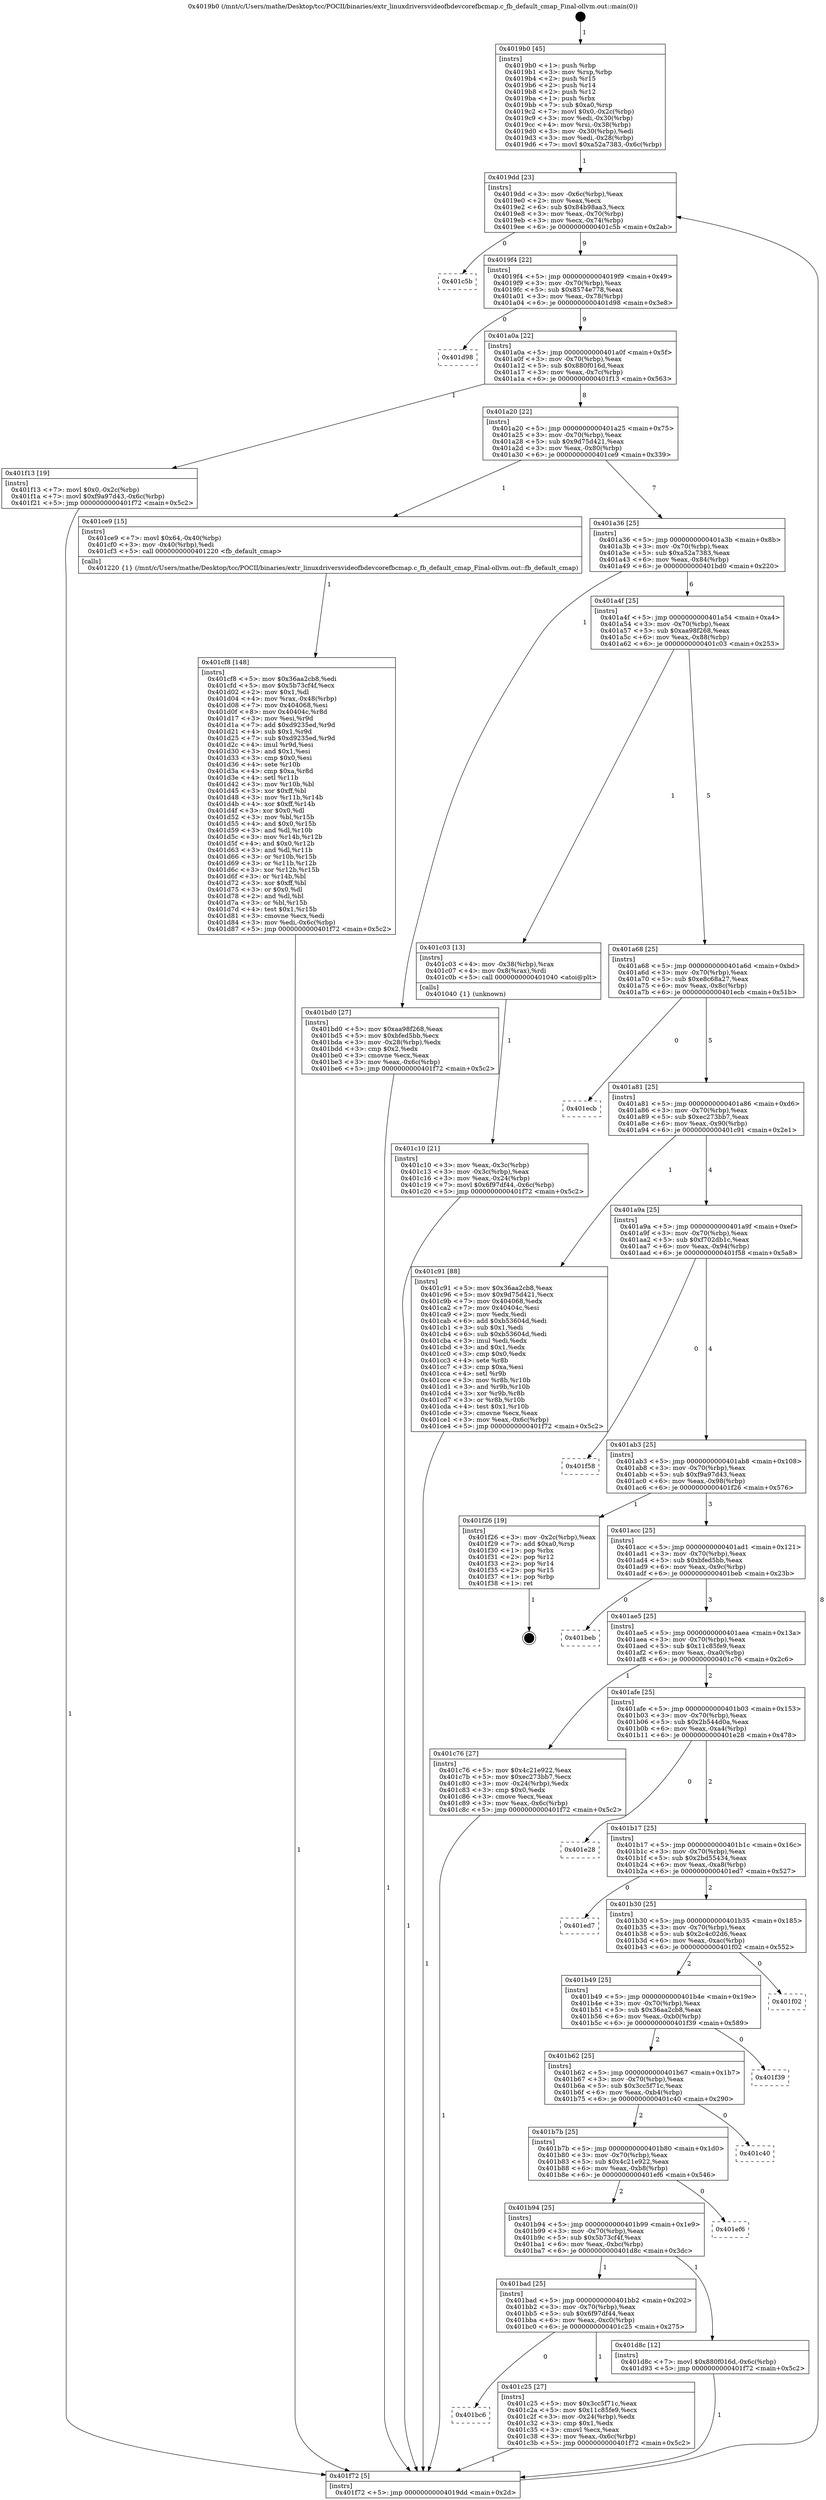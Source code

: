 digraph "0x4019b0" {
  label = "0x4019b0 (/mnt/c/Users/mathe/Desktop/tcc/POCII/binaries/extr_linuxdriversvideofbdevcorefbcmap.c_fb_default_cmap_Final-ollvm.out::main(0))"
  labelloc = "t"
  node[shape=record]

  Entry [label="",width=0.3,height=0.3,shape=circle,fillcolor=black,style=filled]
  "0x4019dd" [label="{
     0x4019dd [23]\l
     | [instrs]\l
     &nbsp;&nbsp;0x4019dd \<+3\>: mov -0x6c(%rbp),%eax\l
     &nbsp;&nbsp;0x4019e0 \<+2\>: mov %eax,%ecx\l
     &nbsp;&nbsp;0x4019e2 \<+6\>: sub $0x84b98aa3,%ecx\l
     &nbsp;&nbsp;0x4019e8 \<+3\>: mov %eax,-0x70(%rbp)\l
     &nbsp;&nbsp;0x4019eb \<+3\>: mov %ecx,-0x74(%rbp)\l
     &nbsp;&nbsp;0x4019ee \<+6\>: je 0000000000401c5b \<main+0x2ab\>\l
  }"]
  "0x401c5b" [label="{
     0x401c5b\l
  }", style=dashed]
  "0x4019f4" [label="{
     0x4019f4 [22]\l
     | [instrs]\l
     &nbsp;&nbsp;0x4019f4 \<+5\>: jmp 00000000004019f9 \<main+0x49\>\l
     &nbsp;&nbsp;0x4019f9 \<+3\>: mov -0x70(%rbp),%eax\l
     &nbsp;&nbsp;0x4019fc \<+5\>: sub $0x8574e778,%eax\l
     &nbsp;&nbsp;0x401a01 \<+3\>: mov %eax,-0x78(%rbp)\l
     &nbsp;&nbsp;0x401a04 \<+6\>: je 0000000000401d98 \<main+0x3e8\>\l
  }"]
  Exit [label="",width=0.3,height=0.3,shape=circle,fillcolor=black,style=filled,peripheries=2]
  "0x401d98" [label="{
     0x401d98\l
  }", style=dashed]
  "0x401a0a" [label="{
     0x401a0a [22]\l
     | [instrs]\l
     &nbsp;&nbsp;0x401a0a \<+5\>: jmp 0000000000401a0f \<main+0x5f\>\l
     &nbsp;&nbsp;0x401a0f \<+3\>: mov -0x70(%rbp),%eax\l
     &nbsp;&nbsp;0x401a12 \<+5\>: sub $0x880f016d,%eax\l
     &nbsp;&nbsp;0x401a17 \<+3\>: mov %eax,-0x7c(%rbp)\l
     &nbsp;&nbsp;0x401a1a \<+6\>: je 0000000000401f13 \<main+0x563\>\l
  }"]
  "0x401cf8" [label="{
     0x401cf8 [148]\l
     | [instrs]\l
     &nbsp;&nbsp;0x401cf8 \<+5\>: mov $0x36aa2cb8,%edi\l
     &nbsp;&nbsp;0x401cfd \<+5\>: mov $0x5b73cf4f,%ecx\l
     &nbsp;&nbsp;0x401d02 \<+2\>: mov $0x1,%dl\l
     &nbsp;&nbsp;0x401d04 \<+4\>: mov %rax,-0x48(%rbp)\l
     &nbsp;&nbsp;0x401d08 \<+7\>: mov 0x404068,%esi\l
     &nbsp;&nbsp;0x401d0f \<+8\>: mov 0x40404c,%r8d\l
     &nbsp;&nbsp;0x401d17 \<+3\>: mov %esi,%r9d\l
     &nbsp;&nbsp;0x401d1a \<+7\>: add $0xd9235ed,%r9d\l
     &nbsp;&nbsp;0x401d21 \<+4\>: sub $0x1,%r9d\l
     &nbsp;&nbsp;0x401d25 \<+7\>: sub $0xd9235ed,%r9d\l
     &nbsp;&nbsp;0x401d2c \<+4\>: imul %r9d,%esi\l
     &nbsp;&nbsp;0x401d30 \<+3\>: and $0x1,%esi\l
     &nbsp;&nbsp;0x401d33 \<+3\>: cmp $0x0,%esi\l
     &nbsp;&nbsp;0x401d36 \<+4\>: sete %r10b\l
     &nbsp;&nbsp;0x401d3a \<+4\>: cmp $0xa,%r8d\l
     &nbsp;&nbsp;0x401d3e \<+4\>: setl %r11b\l
     &nbsp;&nbsp;0x401d42 \<+3\>: mov %r10b,%bl\l
     &nbsp;&nbsp;0x401d45 \<+3\>: xor $0xff,%bl\l
     &nbsp;&nbsp;0x401d48 \<+3\>: mov %r11b,%r14b\l
     &nbsp;&nbsp;0x401d4b \<+4\>: xor $0xff,%r14b\l
     &nbsp;&nbsp;0x401d4f \<+3\>: xor $0x0,%dl\l
     &nbsp;&nbsp;0x401d52 \<+3\>: mov %bl,%r15b\l
     &nbsp;&nbsp;0x401d55 \<+4\>: and $0x0,%r15b\l
     &nbsp;&nbsp;0x401d59 \<+3\>: and %dl,%r10b\l
     &nbsp;&nbsp;0x401d5c \<+3\>: mov %r14b,%r12b\l
     &nbsp;&nbsp;0x401d5f \<+4\>: and $0x0,%r12b\l
     &nbsp;&nbsp;0x401d63 \<+3\>: and %dl,%r11b\l
     &nbsp;&nbsp;0x401d66 \<+3\>: or %r10b,%r15b\l
     &nbsp;&nbsp;0x401d69 \<+3\>: or %r11b,%r12b\l
     &nbsp;&nbsp;0x401d6c \<+3\>: xor %r12b,%r15b\l
     &nbsp;&nbsp;0x401d6f \<+3\>: or %r14b,%bl\l
     &nbsp;&nbsp;0x401d72 \<+3\>: xor $0xff,%bl\l
     &nbsp;&nbsp;0x401d75 \<+3\>: or $0x0,%dl\l
     &nbsp;&nbsp;0x401d78 \<+2\>: and %dl,%bl\l
     &nbsp;&nbsp;0x401d7a \<+3\>: or %bl,%r15b\l
     &nbsp;&nbsp;0x401d7d \<+4\>: test $0x1,%r15b\l
     &nbsp;&nbsp;0x401d81 \<+3\>: cmovne %ecx,%edi\l
     &nbsp;&nbsp;0x401d84 \<+3\>: mov %edi,-0x6c(%rbp)\l
     &nbsp;&nbsp;0x401d87 \<+5\>: jmp 0000000000401f72 \<main+0x5c2\>\l
  }"]
  "0x401f13" [label="{
     0x401f13 [19]\l
     | [instrs]\l
     &nbsp;&nbsp;0x401f13 \<+7\>: movl $0x0,-0x2c(%rbp)\l
     &nbsp;&nbsp;0x401f1a \<+7\>: movl $0xf9a97d43,-0x6c(%rbp)\l
     &nbsp;&nbsp;0x401f21 \<+5\>: jmp 0000000000401f72 \<main+0x5c2\>\l
  }"]
  "0x401a20" [label="{
     0x401a20 [22]\l
     | [instrs]\l
     &nbsp;&nbsp;0x401a20 \<+5\>: jmp 0000000000401a25 \<main+0x75\>\l
     &nbsp;&nbsp;0x401a25 \<+3\>: mov -0x70(%rbp),%eax\l
     &nbsp;&nbsp;0x401a28 \<+5\>: sub $0x9d75d421,%eax\l
     &nbsp;&nbsp;0x401a2d \<+3\>: mov %eax,-0x80(%rbp)\l
     &nbsp;&nbsp;0x401a30 \<+6\>: je 0000000000401ce9 \<main+0x339\>\l
  }"]
  "0x401bc6" [label="{
     0x401bc6\l
  }", style=dashed]
  "0x401ce9" [label="{
     0x401ce9 [15]\l
     | [instrs]\l
     &nbsp;&nbsp;0x401ce9 \<+7\>: movl $0x64,-0x40(%rbp)\l
     &nbsp;&nbsp;0x401cf0 \<+3\>: mov -0x40(%rbp),%edi\l
     &nbsp;&nbsp;0x401cf3 \<+5\>: call 0000000000401220 \<fb_default_cmap\>\l
     | [calls]\l
     &nbsp;&nbsp;0x401220 \{1\} (/mnt/c/Users/mathe/Desktop/tcc/POCII/binaries/extr_linuxdriversvideofbdevcorefbcmap.c_fb_default_cmap_Final-ollvm.out::fb_default_cmap)\l
  }"]
  "0x401a36" [label="{
     0x401a36 [25]\l
     | [instrs]\l
     &nbsp;&nbsp;0x401a36 \<+5\>: jmp 0000000000401a3b \<main+0x8b\>\l
     &nbsp;&nbsp;0x401a3b \<+3\>: mov -0x70(%rbp),%eax\l
     &nbsp;&nbsp;0x401a3e \<+5\>: sub $0xa52a7383,%eax\l
     &nbsp;&nbsp;0x401a43 \<+6\>: mov %eax,-0x84(%rbp)\l
     &nbsp;&nbsp;0x401a49 \<+6\>: je 0000000000401bd0 \<main+0x220\>\l
  }"]
  "0x401c25" [label="{
     0x401c25 [27]\l
     | [instrs]\l
     &nbsp;&nbsp;0x401c25 \<+5\>: mov $0x3cc5f71c,%eax\l
     &nbsp;&nbsp;0x401c2a \<+5\>: mov $0x11c85fe9,%ecx\l
     &nbsp;&nbsp;0x401c2f \<+3\>: mov -0x24(%rbp),%edx\l
     &nbsp;&nbsp;0x401c32 \<+3\>: cmp $0x1,%edx\l
     &nbsp;&nbsp;0x401c35 \<+3\>: cmovl %ecx,%eax\l
     &nbsp;&nbsp;0x401c38 \<+3\>: mov %eax,-0x6c(%rbp)\l
     &nbsp;&nbsp;0x401c3b \<+5\>: jmp 0000000000401f72 \<main+0x5c2\>\l
  }"]
  "0x401bd0" [label="{
     0x401bd0 [27]\l
     | [instrs]\l
     &nbsp;&nbsp;0x401bd0 \<+5\>: mov $0xaa98f268,%eax\l
     &nbsp;&nbsp;0x401bd5 \<+5\>: mov $0xbfed5bb,%ecx\l
     &nbsp;&nbsp;0x401bda \<+3\>: mov -0x28(%rbp),%edx\l
     &nbsp;&nbsp;0x401bdd \<+3\>: cmp $0x2,%edx\l
     &nbsp;&nbsp;0x401be0 \<+3\>: cmovne %ecx,%eax\l
     &nbsp;&nbsp;0x401be3 \<+3\>: mov %eax,-0x6c(%rbp)\l
     &nbsp;&nbsp;0x401be6 \<+5\>: jmp 0000000000401f72 \<main+0x5c2\>\l
  }"]
  "0x401a4f" [label="{
     0x401a4f [25]\l
     | [instrs]\l
     &nbsp;&nbsp;0x401a4f \<+5\>: jmp 0000000000401a54 \<main+0xa4\>\l
     &nbsp;&nbsp;0x401a54 \<+3\>: mov -0x70(%rbp),%eax\l
     &nbsp;&nbsp;0x401a57 \<+5\>: sub $0xaa98f268,%eax\l
     &nbsp;&nbsp;0x401a5c \<+6\>: mov %eax,-0x88(%rbp)\l
     &nbsp;&nbsp;0x401a62 \<+6\>: je 0000000000401c03 \<main+0x253\>\l
  }"]
  "0x401f72" [label="{
     0x401f72 [5]\l
     | [instrs]\l
     &nbsp;&nbsp;0x401f72 \<+5\>: jmp 00000000004019dd \<main+0x2d\>\l
  }"]
  "0x4019b0" [label="{
     0x4019b0 [45]\l
     | [instrs]\l
     &nbsp;&nbsp;0x4019b0 \<+1\>: push %rbp\l
     &nbsp;&nbsp;0x4019b1 \<+3\>: mov %rsp,%rbp\l
     &nbsp;&nbsp;0x4019b4 \<+2\>: push %r15\l
     &nbsp;&nbsp;0x4019b6 \<+2\>: push %r14\l
     &nbsp;&nbsp;0x4019b8 \<+2\>: push %r12\l
     &nbsp;&nbsp;0x4019ba \<+1\>: push %rbx\l
     &nbsp;&nbsp;0x4019bb \<+7\>: sub $0xa0,%rsp\l
     &nbsp;&nbsp;0x4019c2 \<+7\>: movl $0x0,-0x2c(%rbp)\l
     &nbsp;&nbsp;0x4019c9 \<+3\>: mov %edi,-0x30(%rbp)\l
     &nbsp;&nbsp;0x4019cc \<+4\>: mov %rsi,-0x38(%rbp)\l
     &nbsp;&nbsp;0x4019d0 \<+3\>: mov -0x30(%rbp),%edi\l
     &nbsp;&nbsp;0x4019d3 \<+3\>: mov %edi,-0x28(%rbp)\l
     &nbsp;&nbsp;0x4019d6 \<+7\>: movl $0xa52a7383,-0x6c(%rbp)\l
  }"]
  "0x401bad" [label="{
     0x401bad [25]\l
     | [instrs]\l
     &nbsp;&nbsp;0x401bad \<+5\>: jmp 0000000000401bb2 \<main+0x202\>\l
     &nbsp;&nbsp;0x401bb2 \<+3\>: mov -0x70(%rbp),%eax\l
     &nbsp;&nbsp;0x401bb5 \<+5\>: sub $0x6f97df44,%eax\l
     &nbsp;&nbsp;0x401bba \<+6\>: mov %eax,-0xc0(%rbp)\l
     &nbsp;&nbsp;0x401bc0 \<+6\>: je 0000000000401c25 \<main+0x275\>\l
  }"]
  "0x401c03" [label="{
     0x401c03 [13]\l
     | [instrs]\l
     &nbsp;&nbsp;0x401c03 \<+4\>: mov -0x38(%rbp),%rax\l
     &nbsp;&nbsp;0x401c07 \<+4\>: mov 0x8(%rax),%rdi\l
     &nbsp;&nbsp;0x401c0b \<+5\>: call 0000000000401040 \<atoi@plt\>\l
     | [calls]\l
     &nbsp;&nbsp;0x401040 \{1\} (unknown)\l
  }"]
  "0x401a68" [label="{
     0x401a68 [25]\l
     | [instrs]\l
     &nbsp;&nbsp;0x401a68 \<+5\>: jmp 0000000000401a6d \<main+0xbd\>\l
     &nbsp;&nbsp;0x401a6d \<+3\>: mov -0x70(%rbp),%eax\l
     &nbsp;&nbsp;0x401a70 \<+5\>: sub $0xe8c68a27,%eax\l
     &nbsp;&nbsp;0x401a75 \<+6\>: mov %eax,-0x8c(%rbp)\l
     &nbsp;&nbsp;0x401a7b \<+6\>: je 0000000000401ecb \<main+0x51b\>\l
  }"]
  "0x401c10" [label="{
     0x401c10 [21]\l
     | [instrs]\l
     &nbsp;&nbsp;0x401c10 \<+3\>: mov %eax,-0x3c(%rbp)\l
     &nbsp;&nbsp;0x401c13 \<+3\>: mov -0x3c(%rbp),%eax\l
     &nbsp;&nbsp;0x401c16 \<+3\>: mov %eax,-0x24(%rbp)\l
     &nbsp;&nbsp;0x401c19 \<+7\>: movl $0x6f97df44,-0x6c(%rbp)\l
     &nbsp;&nbsp;0x401c20 \<+5\>: jmp 0000000000401f72 \<main+0x5c2\>\l
  }"]
  "0x401d8c" [label="{
     0x401d8c [12]\l
     | [instrs]\l
     &nbsp;&nbsp;0x401d8c \<+7\>: movl $0x880f016d,-0x6c(%rbp)\l
     &nbsp;&nbsp;0x401d93 \<+5\>: jmp 0000000000401f72 \<main+0x5c2\>\l
  }"]
  "0x401ecb" [label="{
     0x401ecb\l
  }", style=dashed]
  "0x401a81" [label="{
     0x401a81 [25]\l
     | [instrs]\l
     &nbsp;&nbsp;0x401a81 \<+5\>: jmp 0000000000401a86 \<main+0xd6\>\l
     &nbsp;&nbsp;0x401a86 \<+3\>: mov -0x70(%rbp),%eax\l
     &nbsp;&nbsp;0x401a89 \<+5\>: sub $0xec273bb7,%eax\l
     &nbsp;&nbsp;0x401a8e \<+6\>: mov %eax,-0x90(%rbp)\l
     &nbsp;&nbsp;0x401a94 \<+6\>: je 0000000000401c91 \<main+0x2e1\>\l
  }"]
  "0x401b94" [label="{
     0x401b94 [25]\l
     | [instrs]\l
     &nbsp;&nbsp;0x401b94 \<+5\>: jmp 0000000000401b99 \<main+0x1e9\>\l
     &nbsp;&nbsp;0x401b99 \<+3\>: mov -0x70(%rbp),%eax\l
     &nbsp;&nbsp;0x401b9c \<+5\>: sub $0x5b73cf4f,%eax\l
     &nbsp;&nbsp;0x401ba1 \<+6\>: mov %eax,-0xbc(%rbp)\l
     &nbsp;&nbsp;0x401ba7 \<+6\>: je 0000000000401d8c \<main+0x3dc\>\l
  }"]
  "0x401c91" [label="{
     0x401c91 [88]\l
     | [instrs]\l
     &nbsp;&nbsp;0x401c91 \<+5\>: mov $0x36aa2cb8,%eax\l
     &nbsp;&nbsp;0x401c96 \<+5\>: mov $0x9d75d421,%ecx\l
     &nbsp;&nbsp;0x401c9b \<+7\>: mov 0x404068,%edx\l
     &nbsp;&nbsp;0x401ca2 \<+7\>: mov 0x40404c,%esi\l
     &nbsp;&nbsp;0x401ca9 \<+2\>: mov %edx,%edi\l
     &nbsp;&nbsp;0x401cab \<+6\>: add $0xb53604d,%edi\l
     &nbsp;&nbsp;0x401cb1 \<+3\>: sub $0x1,%edi\l
     &nbsp;&nbsp;0x401cb4 \<+6\>: sub $0xb53604d,%edi\l
     &nbsp;&nbsp;0x401cba \<+3\>: imul %edi,%edx\l
     &nbsp;&nbsp;0x401cbd \<+3\>: and $0x1,%edx\l
     &nbsp;&nbsp;0x401cc0 \<+3\>: cmp $0x0,%edx\l
     &nbsp;&nbsp;0x401cc3 \<+4\>: sete %r8b\l
     &nbsp;&nbsp;0x401cc7 \<+3\>: cmp $0xa,%esi\l
     &nbsp;&nbsp;0x401cca \<+4\>: setl %r9b\l
     &nbsp;&nbsp;0x401cce \<+3\>: mov %r8b,%r10b\l
     &nbsp;&nbsp;0x401cd1 \<+3\>: and %r9b,%r10b\l
     &nbsp;&nbsp;0x401cd4 \<+3\>: xor %r9b,%r8b\l
     &nbsp;&nbsp;0x401cd7 \<+3\>: or %r8b,%r10b\l
     &nbsp;&nbsp;0x401cda \<+4\>: test $0x1,%r10b\l
     &nbsp;&nbsp;0x401cde \<+3\>: cmovne %ecx,%eax\l
     &nbsp;&nbsp;0x401ce1 \<+3\>: mov %eax,-0x6c(%rbp)\l
     &nbsp;&nbsp;0x401ce4 \<+5\>: jmp 0000000000401f72 \<main+0x5c2\>\l
  }"]
  "0x401a9a" [label="{
     0x401a9a [25]\l
     | [instrs]\l
     &nbsp;&nbsp;0x401a9a \<+5\>: jmp 0000000000401a9f \<main+0xef\>\l
     &nbsp;&nbsp;0x401a9f \<+3\>: mov -0x70(%rbp),%eax\l
     &nbsp;&nbsp;0x401aa2 \<+5\>: sub $0xf702db1c,%eax\l
     &nbsp;&nbsp;0x401aa7 \<+6\>: mov %eax,-0x94(%rbp)\l
     &nbsp;&nbsp;0x401aad \<+6\>: je 0000000000401f58 \<main+0x5a8\>\l
  }"]
  "0x401ef6" [label="{
     0x401ef6\l
  }", style=dashed]
  "0x401f58" [label="{
     0x401f58\l
  }", style=dashed]
  "0x401ab3" [label="{
     0x401ab3 [25]\l
     | [instrs]\l
     &nbsp;&nbsp;0x401ab3 \<+5\>: jmp 0000000000401ab8 \<main+0x108\>\l
     &nbsp;&nbsp;0x401ab8 \<+3\>: mov -0x70(%rbp),%eax\l
     &nbsp;&nbsp;0x401abb \<+5\>: sub $0xf9a97d43,%eax\l
     &nbsp;&nbsp;0x401ac0 \<+6\>: mov %eax,-0x98(%rbp)\l
     &nbsp;&nbsp;0x401ac6 \<+6\>: je 0000000000401f26 \<main+0x576\>\l
  }"]
  "0x401b7b" [label="{
     0x401b7b [25]\l
     | [instrs]\l
     &nbsp;&nbsp;0x401b7b \<+5\>: jmp 0000000000401b80 \<main+0x1d0\>\l
     &nbsp;&nbsp;0x401b80 \<+3\>: mov -0x70(%rbp),%eax\l
     &nbsp;&nbsp;0x401b83 \<+5\>: sub $0x4c21e922,%eax\l
     &nbsp;&nbsp;0x401b88 \<+6\>: mov %eax,-0xb8(%rbp)\l
     &nbsp;&nbsp;0x401b8e \<+6\>: je 0000000000401ef6 \<main+0x546\>\l
  }"]
  "0x401f26" [label="{
     0x401f26 [19]\l
     | [instrs]\l
     &nbsp;&nbsp;0x401f26 \<+3\>: mov -0x2c(%rbp),%eax\l
     &nbsp;&nbsp;0x401f29 \<+7\>: add $0xa0,%rsp\l
     &nbsp;&nbsp;0x401f30 \<+1\>: pop %rbx\l
     &nbsp;&nbsp;0x401f31 \<+2\>: pop %r12\l
     &nbsp;&nbsp;0x401f33 \<+2\>: pop %r14\l
     &nbsp;&nbsp;0x401f35 \<+2\>: pop %r15\l
     &nbsp;&nbsp;0x401f37 \<+1\>: pop %rbp\l
     &nbsp;&nbsp;0x401f38 \<+1\>: ret\l
  }"]
  "0x401acc" [label="{
     0x401acc [25]\l
     | [instrs]\l
     &nbsp;&nbsp;0x401acc \<+5\>: jmp 0000000000401ad1 \<main+0x121\>\l
     &nbsp;&nbsp;0x401ad1 \<+3\>: mov -0x70(%rbp),%eax\l
     &nbsp;&nbsp;0x401ad4 \<+5\>: sub $0xbfed5bb,%eax\l
     &nbsp;&nbsp;0x401ad9 \<+6\>: mov %eax,-0x9c(%rbp)\l
     &nbsp;&nbsp;0x401adf \<+6\>: je 0000000000401beb \<main+0x23b\>\l
  }"]
  "0x401c40" [label="{
     0x401c40\l
  }", style=dashed]
  "0x401beb" [label="{
     0x401beb\l
  }", style=dashed]
  "0x401ae5" [label="{
     0x401ae5 [25]\l
     | [instrs]\l
     &nbsp;&nbsp;0x401ae5 \<+5\>: jmp 0000000000401aea \<main+0x13a\>\l
     &nbsp;&nbsp;0x401aea \<+3\>: mov -0x70(%rbp),%eax\l
     &nbsp;&nbsp;0x401aed \<+5\>: sub $0x11c85fe9,%eax\l
     &nbsp;&nbsp;0x401af2 \<+6\>: mov %eax,-0xa0(%rbp)\l
     &nbsp;&nbsp;0x401af8 \<+6\>: je 0000000000401c76 \<main+0x2c6\>\l
  }"]
  "0x401b62" [label="{
     0x401b62 [25]\l
     | [instrs]\l
     &nbsp;&nbsp;0x401b62 \<+5\>: jmp 0000000000401b67 \<main+0x1b7\>\l
     &nbsp;&nbsp;0x401b67 \<+3\>: mov -0x70(%rbp),%eax\l
     &nbsp;&nbsp;0x401b6a \<+5\>: sub $0x3cc5f71c,%eax\l
     &nbsp;&nbsp;0x401b6f \<+6\>: mov %eax,-0xb4(%rbp)\l
     &nbsp;&nbsp;0x401b75 \<+6\>: je 0000000000401c40 \<main+0x290\>\l
  }"]
  "0x401c76" [label="{
     0x401c76 [27]\l
     | [instrs]\l
     &nbsp;&nbsp;0x401c76 \<+5\>: mov $0x4c21e922,%eax\l
     &nbsp;&nbsp;0x401c7b \<+5\>: mov $0xec273bb7,%ecx\l
     &nbsp;&nbsp;0x401c80 \<+3\>: mov -0x24(%rbp),%edx\l
     &nbsp;&nbsp;0x401c83 \<+3\>: cmp $0x0,%edx\l
     &nbsp;&nbsp;0x401c86 \<+3\>: cmove %ecx,%eax\l
     &nbsp;&nbsp;0x401c89 \<+3\>: mov %eax,-0x6c(%rbp)\l
     &nbsp;&nbsp;0x401c8c \<+5\>: jmp 0000000000401f72 \<main+0x5c2\>\l
  }"]
  "0x401afe" [label="{
     0x401afe [25]\l
     | [instrs]\l
     &nbsp;&nbsp;0x401afe \<+5\>: jmp 0000000000401b03 \<main+0x153\>\l
     &nbsp;&nbsp;0x401b03 \<+3\>: mov -0x70(%rbp),%eax\l
     &nbsp;&nbsp;0x401b06 \<+5\>: sub $0x2b544d0a,%eax\l
     &nbsp;&nbsp;0x401b0b \<+6\>: mov %eax,-0xa4(%rbp)\l
     &nbsp;&nbsp;0x401b11 \<+6\>: je 0000000000401e28 \<main+0x478\>\l
  }"]
  "0x401f39" [label="{
     0x401f39\l
  }", style=dashed]
  "0x401e28" [label="{
     0x401e28\l
  }", style=dashed]
  "0x401b17" [label="{
     0x401b17 [25]\l
     | [instrs]\l
     &nbsp;&nbsp;0x401b17 \<+5\>: jmp 0000000000401b1c \<main+0x16c\>\l
     &nbsp;&nbsp;0x401b1c \<+3\>: mov -0x70(%rbp),%eax\l
     &nbsp;&nbsp;0x401b1f \<+5\>: sub $0x2bd55434,%eax\l
     &nbsp;&nbsp;0x401b24 \<+6\>: mov %eax,-0xa8(%rbp)\l
     &nbsp;&nbsp;0x401b2a \<+6\>: je 0000000000401ed7 \<main+0x527\>\l
  }"]
  "0x401b49" [label="{
     0x401b49 [25]\l
     | [instrs]\l
     &nbsp;&nbsp;0x401b49 \<+5\>: jmp 0000000000401b4e \<main+0x19e\>\l
     &nbsp;&nbsp;0x401b4e \<+3\>: mov -0x70(%rbp),%eax\l
     &nbsp;&nbsp;0x401b51 \<+5\>: sub $0x36aa2cb8,%eax\l
     &nbsp;&nbsp;0x401b56 \<+6\>: mov %eax,-0xb0(%rbp)\l
     &nbsp;&nbsp;0x401b5c \<+6\>: je 0000000000401f39 \<main+0x589\>\l
  }"]
  "0x401ed7" [label="{
     0x401ed7\l
  }", style=dashed]
  "0x401b30" [label="{
     0x401b30 [25]\l
     | [instrs]\l
     &nbsp;&nbsp;0x401b30 \<+5\>: jmp 0000000000401b35 \<main+0x185\>\l
     &nbsp;&nbsp;0x401b35 \<+3\>: mov -0x70(%rbp),%eax\l
     &nbsp;&nbsp;0x401b38 \<+5\>: sub $0x2c4c02d6,%eax\l
     &nbsp;&nbsp;0x401b3d \<+6\>: mov %eax,-0xac(%rbp)\l
     &nbsp;&nbsp;0x401b43 \<+6\>: je 0000000000401f02 \<main+0x552\>\l
  }"]
  "0x401f02" [label="{
     0x401f02\l
  }", style=dashed]
  Entry -> "0x4019b0" [label=" 1"]
  "0x4019dd" -> "0x401c5b" [label=" 0"]
  "0x4019dd" -> "0x4019f4" [label=" 9"]
  "0x401f26" -> Exit [label=" 1"]
  "0x4019f4" -> "0x401d98" [label=" 0"]
  "0x4019f4" -> "0x401a0a" [label=" 9"]
  "0x401f13" -> "0x401f72" [label=" 1"]
  "0x401a0a" -> "0x401f13" [label=" 1"]
  "0x401a0a" -> "0x401a20" [label=" 8"]
  "0x401d8c" -> "0x401f72" [label=" 1"]
  "0x401a20" -> "0x401ce9" [label=" 1"]
  "0x401a20" -> "0x401a36" [label=" 7"]
  "0x401cf8" -> "0x401f72" [label=" 1"]
  "0x401a36" -> "0x401bd0" [label=" 1"]
  "0x401a36" -> "0x401a4f" [label=" 6"]
  "0x401bd0" -> "0x401f72" [label=" 1"]
  "0x4019b0" -> "0x4019dd" [label=" 1"]
  "0x401f72" -> "0x4019dd" [label=" 8"]
  "0x401ce9" -> "0x401cf8" [label=" 1"]
  "0x401a4f" -> "0x401c03" [label=" 1"]
  "0x401a4f" -> "0x401a68" [label=" 5"]
  "0x401c03" -> "0x401c10" [label=" 1"]
  "0x401c10" -> "0x401f72" [label=" 1"]
  "0x401c76" -> "0x401f72" [label=" 1"]
  "0x401a68" -> "0x401ecb" [label=" 0"]
  "0x401a68" -> "0x401a81" [label=" 5"]
  "0x401c25" -> "0x401f72" [label=" 1"]
  "0x401a81" -> "0x401c91" [label=" 1"]
  "0x401a81" -> "0x401a9a" [label=" 4"]
  "0x401bad" -> "0x401c25" [label=" 1"]
  "0x401a9a" -> "0x401f58" [label=" 0"]
  "0x401a9a" -> "0x401ab3" [label=" 4"]
  "0x401c91" -> "0x401f72" [label=" 1"]
  "0x401ab3" -> "0x401f26" [label=" 1"]
  "0x401ab3" -> "0x401acc" [label=" 3"]
  "0x401b94" -> "0x401d8c" [label=" 1"]
  "0x401acc" -> "0x401beb" [label=" 0"]
  "0x401acc" -> "0x401ae5" [label=" 3"]
  "0x401bad" -> "0x401bc6" [label=" 0"]
  "0x401ae5" -> "0x401c76" [label=" 1"]
  "0x401ae5" -> "0x401afe" [label=" 2"]
  "0x401b7b" -> "0x401ef6" [label=" 0"]
  "0x401afe" -> "0x401e28" [label=" 0"]
  "0x401afe" -> "0x401b17" [label=" 2"]
  "0x401b94" -> "0x401bad" [label=" 1"]
  "0x401b17" -> "0x401ed7" [label=" 0"]
  "0x401b17" -> "0x401b30" [label=" 2"]
  "0x401b62" -> "0x401c40" [label=" 0"]
  "0x401b30" -> "0x401f02" [label=" 0"]
  "0x401b30" -> "0x401b49" [label=" 2"]
  "0x401b62" -> "0x401b7b" [label=" 2"]
  "0x401b49" -> "0x401f39" [label=" 0"]
  "0x401b49" -> "0x401b62" [label=" 2"]
  "0x401b7b" -> "0x401b94" [label=" 2"]
}
